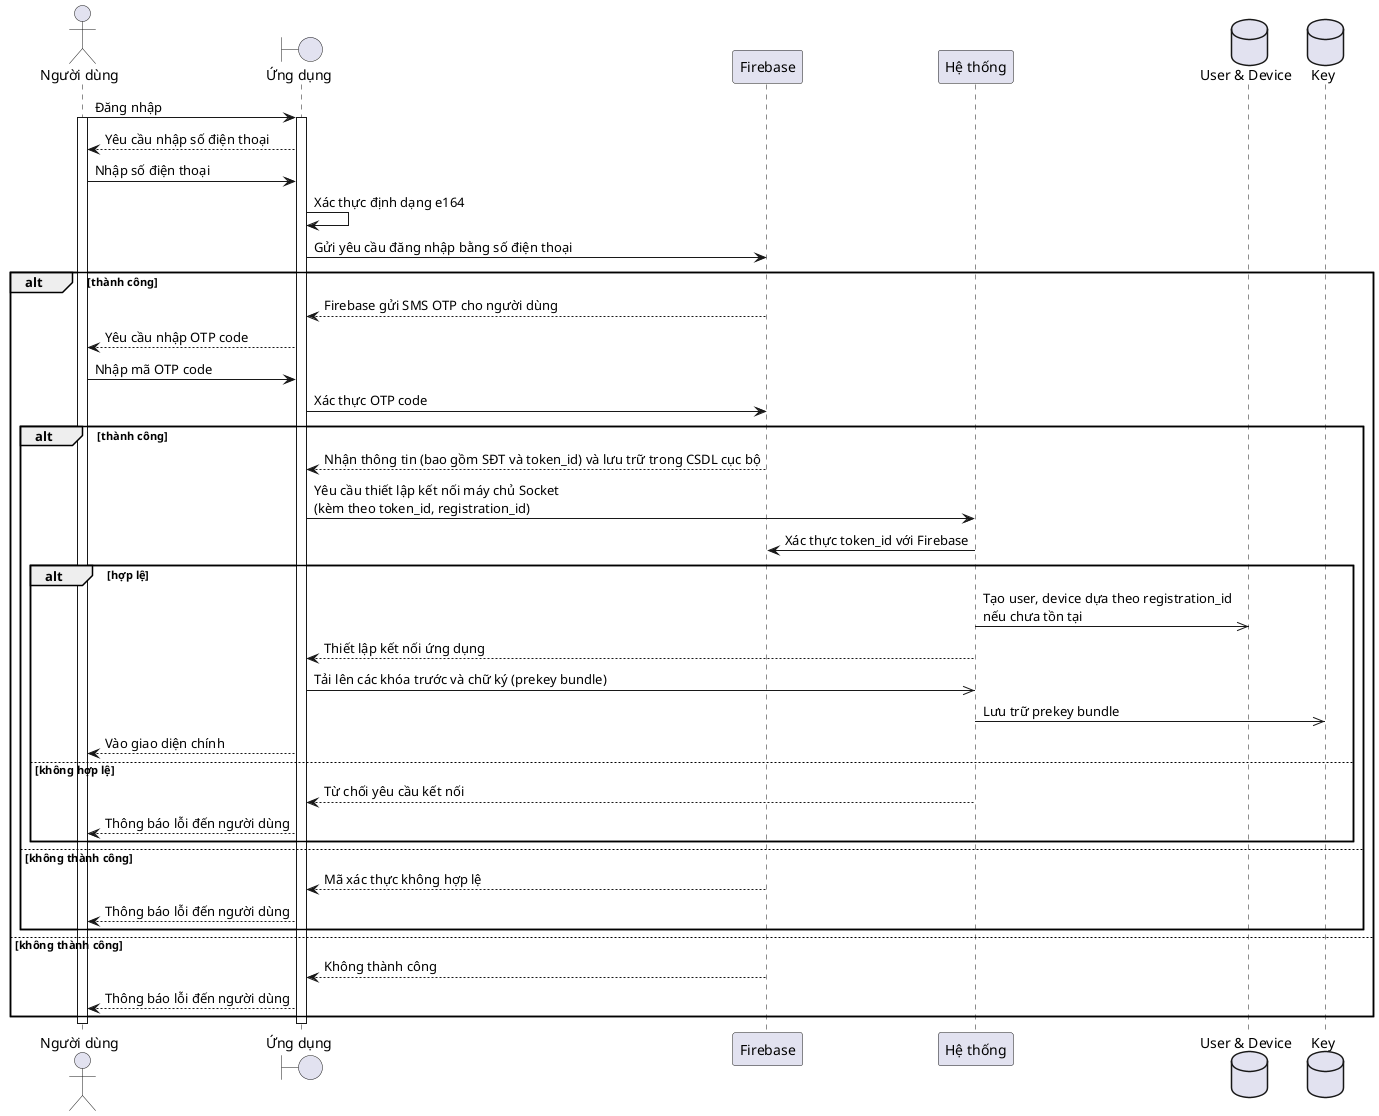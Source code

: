 @startuml

actor "Người dùng" as user
boundary "Ứng dụng" as app
participant Firebase as firebase
participant "Hệ thống" as server
database "User & Device" as db
database "Key" as key

user -> app: Đăng nhập
activate app
activate user
user <-- app: Yêu cầu nhập số điện thoại
user -> app: Nhập số điện thoại
app -> app: Xác thực định dạng e164
app -> firebase: Gửi yêu cầu đăng nhập bằng số điện thoại
alt thành công
    app <-- firebase: Firebase gửi SMS OTP cho người dùng
    user <-- app: Yêu cầu nhập OTP code
    user -> app: Nhập mã OTP code
    app -> firebase: Xác thực OTP code
    alt thành công
        app <-- firebase: Nhận thông tin (bao gồm SĐT và token_id) và lưu trữ trong CSDL cục bộ
        app -> server: Yêu cầu thiết lập kết nối máy chủ Socket\n(kèm theo token_id, registration_id)
        server -> firebase: Xác thực token_id với Firebase
        alt hợp lệ
            server ->> db: Tạo user, device dựa theo registration_id\nnếu chưa tồn tại
            app <-- server: Thiết lập kết nối ứng dụng
            app ->> server: Tải lên các khóa trước và chữ ký (prekey bundle)
            server ->> key: Lưu trữ prekey bundle
            user <-- app: Vào giao diện chính
        else không hợp lệ
            app <-- server: Từ chối yêu cầu kết nối
            user <-- app: Thông báo lỗi đến người dùng
        end
    else không thành công
        app <-- firebase: Mã xác thực không hợp lệ
        user <-- app: Thông báo lỗi đến người dùng
    end
else không thành công
    app <-- firebase: Không thành công
    user <-- app: Thông báo lỗi đến người dùng
end
deactivate app
deactivate user

@enduml